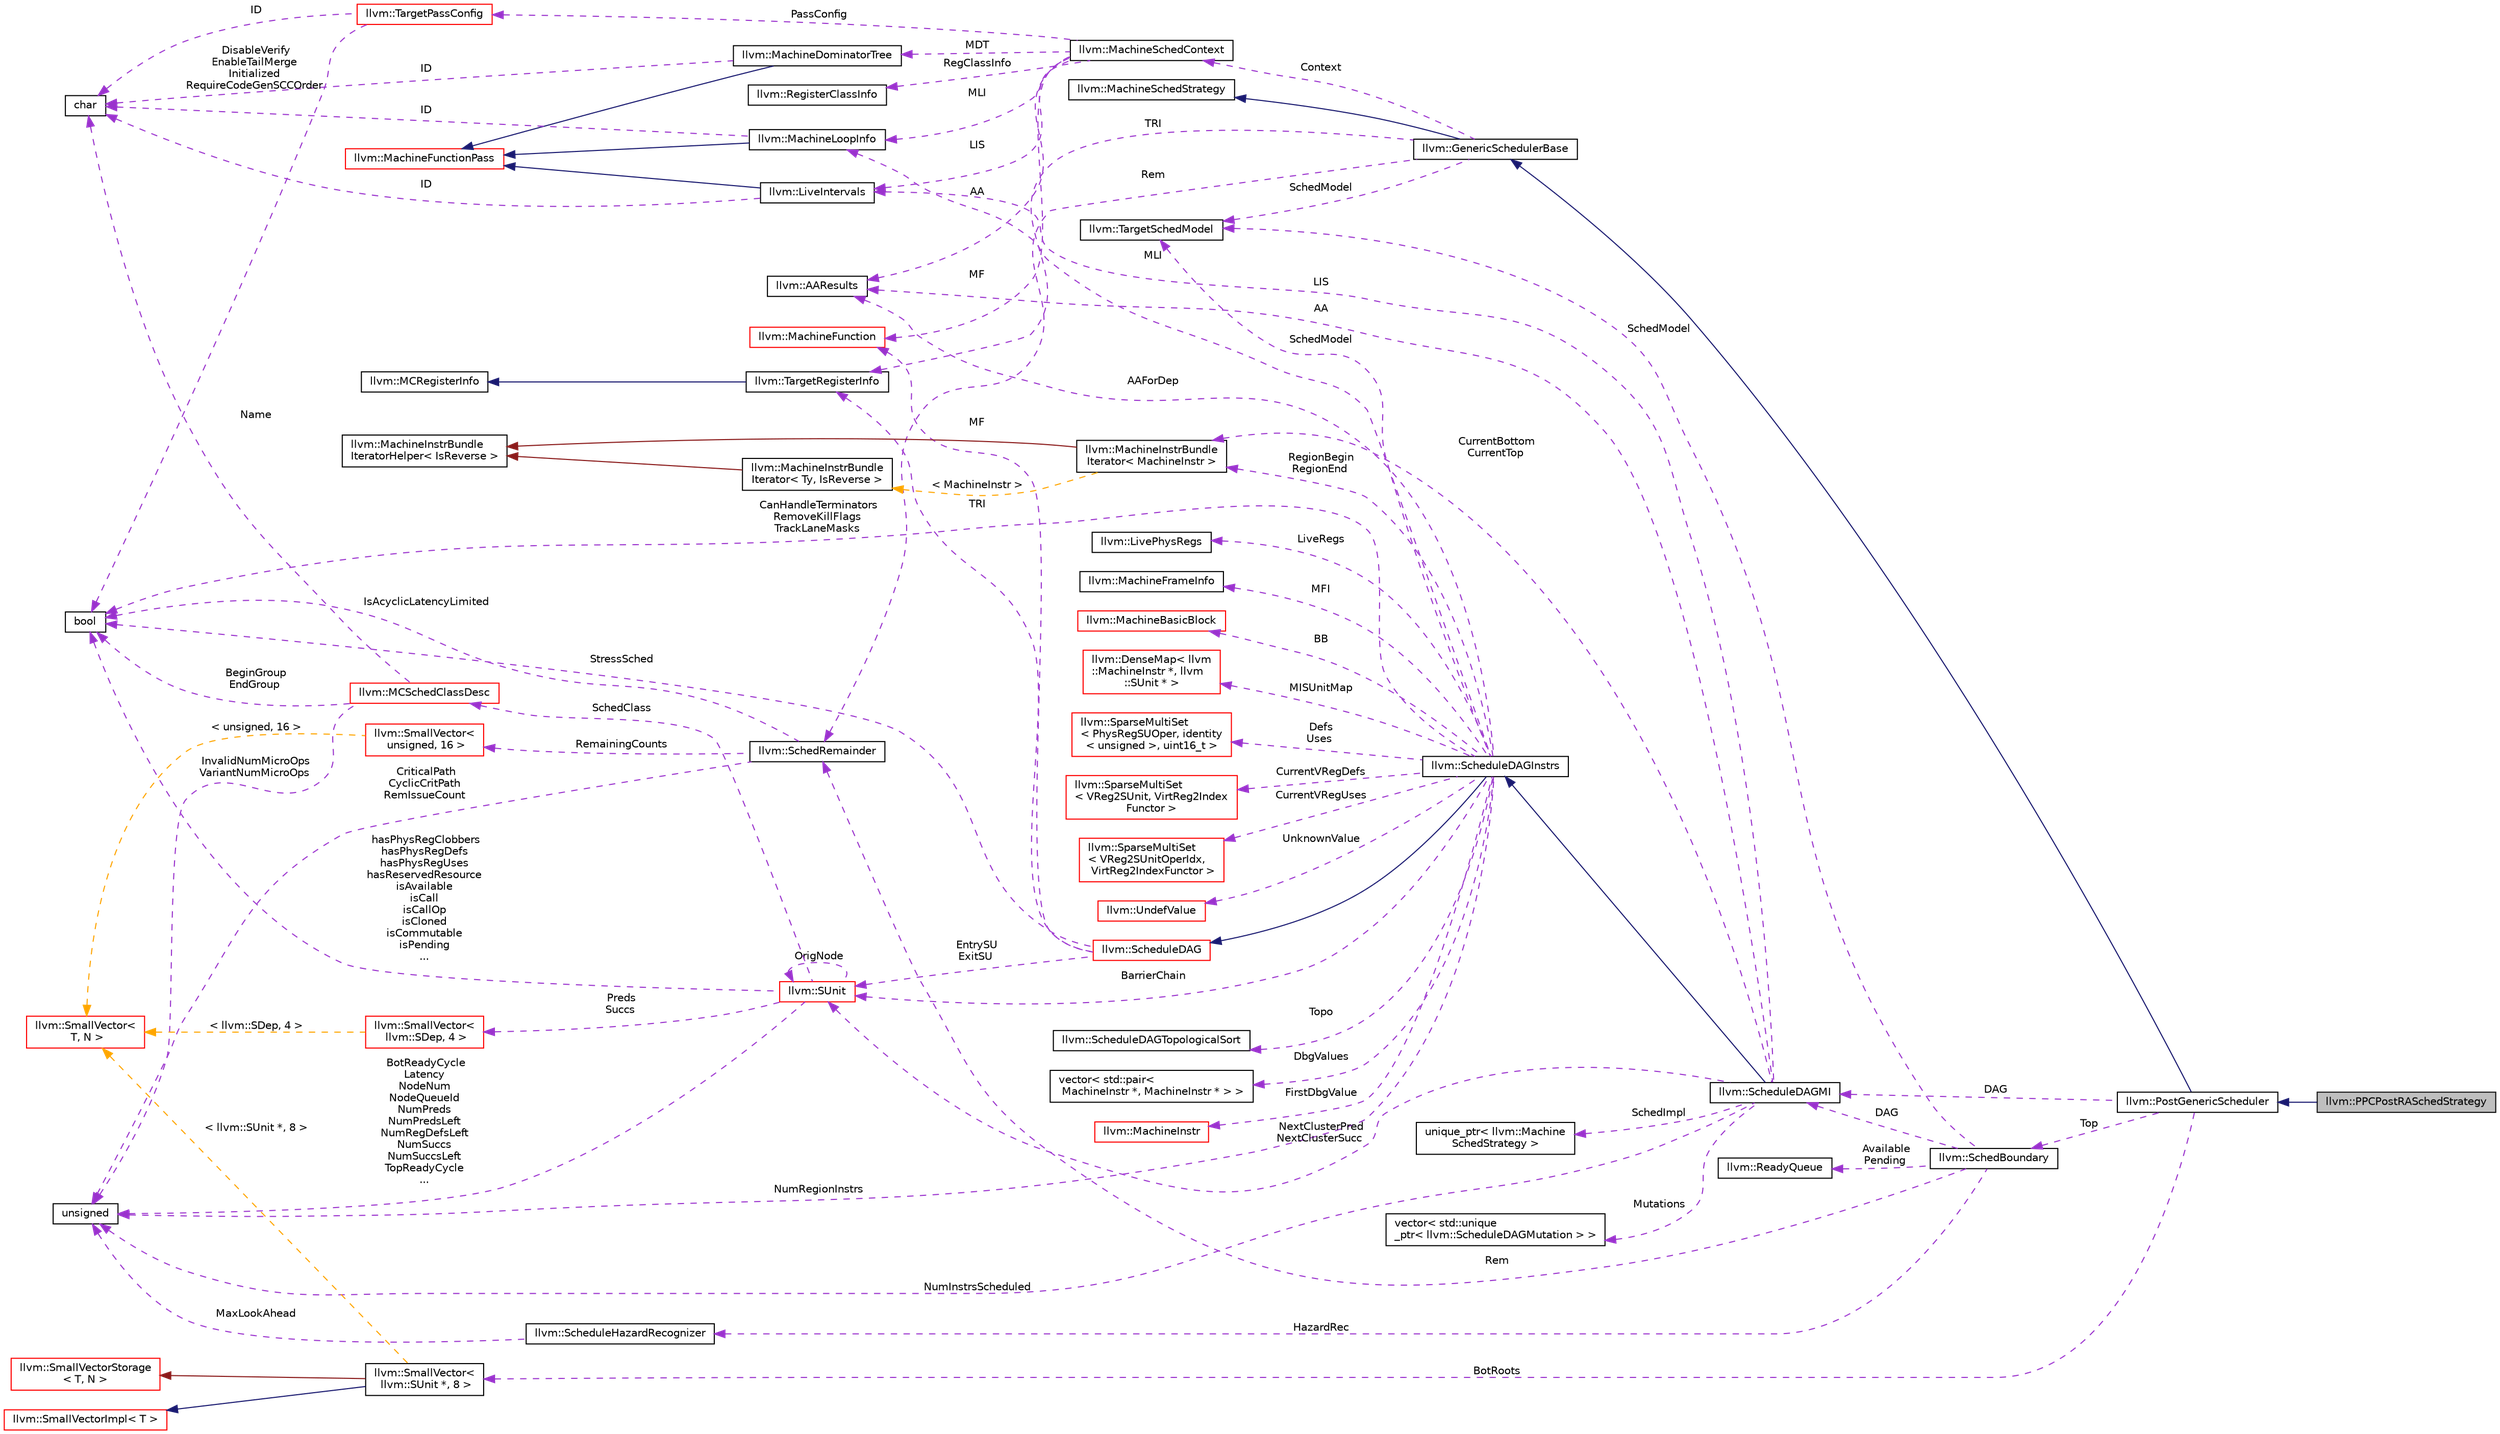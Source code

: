 digraph "llvm::PPCPostRASchedStrategy"
{
 // LATEX_PDF_SIZE
  bgcolor="transparent";
  edge [fontname="Helvetica",fontsize="10",labelfontname="Helvetica",labelfontsize="10"];
  node [fontname="Helvetica",fontsize="10",shape="box"];
  rankdir="LR";
  Node1 [label="llvm::PPCPostRASchedStrategy",height=0.2,width=0.4,color="black", fillcolor="grey75", style="filled", fontcolor="black",tooltip="A MachineSchedStrategy implementation for PowerPC post RA scheduling."];
  Node2 -> Node1 [dir="back",color="midnightblue",fontsize="10",style="solid",fontname="Helvetica"];
  Node2 [label="llvm::PostGenericScheduler",height=0.2,width=0.4,color="black",URL="$classllvm_1_1PostGenericScheduler.html",tooltip="PostGenericScheduler - Interface to the scheduling algorithm used by ScheduleDAGMI."];
  Node3 -> Node2 [dir="back",color="midnightblue",fontsize="10",style="solid",fontname="Helvetica"];
  Node3 [label="llvm::GenericSchedulerBase",height=0.2,width=0.4,color="black",URL="$classllvm_1_1GenericSchedulerBase.html",tooltip="Base class for GenericScheduler."];
  Node4 -> Node3 [dir="back",color="midnightblue",fontsize="10",style="solid",fontname="Helvetica"];
  Node4 [label="llvm::MachineSchedStrategy",height=0.2,width=0.4,color="black",URL="$classllvm_1_1MachineSchedStrategy.html",tooltip="MachineSchedStrategy - Interface to the scheduling algorithm used by ScheduleDAGMI."];
  Node5 -> Node3 [dir="back",color="darkorchid3",fontsize="10",style="dashed",label=" Context" ,fontname="Helvetica"];
  Node5 [label="llvm::MachineSchedContext",height=0.2,width=0.4,color="black",URL="$structllvm_1_1MachineSchedContext.html",tooltip="MachineSchedContext provides enough context from the MachineScheduler pass for the target to instanti..."];
  Node6 -> Node5 [dir="back",color="darkorchid3",fontsize="10",style="dashed",label=" MF" ,fontname="Helvetica"];
  Node6 [label="llvm::MachineFunction",height=0.2,width=0.4,color="red",URL="$classllvm_1_1MachineFunction.html",tooltip=" "];
  Node23 -> Node5 [dir="back",color="darkorchid3",fontsize="10",style="dashed",label=" MLI" ,fontname="Helvetica"];
  Node23 [label="llvm::MachineLoopInfo",height=0.2,width=0.4,color="black",URL="$classllvm_1_1MachineLoopInfo.html",tooltip=" "];
  Node24 -> Node23 [dir="back",color="midnightblue",fontsize="10",style="solid",fontname="Helvetica"];
  Node24 [label="llvm::MachineFunctionPass",height=0.2,width=0.4,color="red",URL="$classllvm_1_1MachineFunctionPass.html",tooltip="MachineFunctionPass - This class adapts the FunctionPass interface to allow convenient creation of pa..."];
  Node17 -> Node23 [dir="back",color="darkorchid3",fontsize="10",style="dashed",label=" ID" ,fontname="Helvetica"];
  Node17 [label="char",height=0.2,width=0.4,color="black",URL="$classchar.html",tooltip=" "];
  Node27 -> Node5 [dir="back",color="darkorchid3",fontsize="10",style="dashed",label=" MDT" ,fontname="Helvetica"];
  Node27 [label="llvm::MachineDominatorTree",height=0.2,width=0.4,color="black",URL="$classllvm_1_1MachineDominatorTree.html",tooltip="DominatorTree Class - Concrete subclass of DominatorTreeBase that is used to compute a normal dominat..."];
  Node24 -> Node27 [dir="back",color="midnightblue",fontsize="10",style="solid",fontname="Helvetica"];
  Node17 -> Node27 [dir="back",color="darkorchid3",fontsize="10",style="dashed",label=" ID" ,fontname="Helvetica"];
  Node28 -> Node5 [dir="back",color="darkorchid3",fontsize="10",style="dashed",label=" PassConfig" ,fontname="Helvetica"];
  Node28 [label="llvm::TargetPassConfig",height=0.2,width=0.4,color="red",URL="$classllvm_1_1TargetPassConfig.html",tooltip="Target-Independent Code Generator Pass Configuration Options."];
  Node55 -> Node28 [dir="back",color="darkorchid3",fontsize="10",style="dashed",label=" DisableVerify\nEnableTailMerge\nInitialized\nRequireCodeGenSCCOrder" ,fontname="Helvetica"];
  Node55 [label="bool",height=0.2,width=0.4,color="black",URL="$classbool.html",tooltip=" "];
  Node17 -> Node28 [dir="back",color="darkorchid3",fontsize="10",style="dashed",label=" ID" ,fontname="Helvetica"];
  Node67 -> Node5 [dir="back",color="darkorchid3",fontsize="10",style="dashed",label=" AA" ,fontname="Helvetica"];
  Node67 [label="llvm::AAResults",height=0.2,width=0.4,color="black",URL="$classllvm_1_1AAResults.html",tooltip=" "];
  Node68 -> Node5 [dir="back",color="darkorchid3",fontsize="10",style="dashed",label=" LIS" ,fontname="Helvetica"];
  Node68 [label="llvm::LiveIntervals",height=0.2,width=0.4,color="black",URL="$classllvm_1_1LiveIntervals.html",tooltip=" "];
  Node24 -> Node68 [dir="back",color="midnightblue",fontsize="10",style="solid",fontname="Helvetica"];
  Node17 -> Node68 [dir="back",color="darkorchid3",fontsize="10",style="dashed",label=" ID" ,fontname="Helvetica"];
  Node69 -> Node5 [dir="back",color="darkorchid3",fontsize="10",style="dashed",label=" RegClassInfo" ,fontname="Helvetica"];
  Node69 [label="llvm::RegisterClassInfo",height=0.2,width=0.4,color="black",URL="$classllvm_1_1RegisterClassInfo.html",tooltip=" "];
  Node70 -> Node3 [dir="back",color="darkorchid3",fontsize="10",style="dashed",label=" SchedModel" ,fontname="Helvetica"];
  Node70 [label="llvm::TargetSchedModel",height=0.2,width=0.4,color="black",URL="$classllvm_1_1TargetSchedModel.html",tooltip="Provide an instruction scheduling machine model to CodeGen passes."];
  Node71 -> Node3 [dir="back",color="darkorchid3",fontsize="10",style="dashed",label=" TRI" ,fontname="Helvetica"];
  Node71 [label="llvm::TargetRegisterInfo",height=0.2,width=0.4,color="black",URL="$classllvm_1_1TargetRegisterInfo.html",tooltip="TargetRegisterInfo base class - We assume that the target defines a static array of TargetRegisterDes..."];
  Node72 -> Node71 [dir="back",color="midnightblue",fontsize="10",style="solid",fontname="Helvetica"];
  Node72 [label="llvm::MCRegisterInfo",height=0.2,width=0.4,color="black",URL="$classllvm_1_1MCRegisterInfo.html",tooltip="MCRegisterInfo base class - We assume that the target defines a static array of MCRegisterDesc object..."];
  Node73 -> Node3 [dir="back",color="darkorchid3",fontsize="10",style="dashed",label=" Rem" ,fontname="Helvetica"];
  Node73 [label="llvm::SchedRemainder",height=0.2,width=0.4,color="black",URL="$structllvm_1_1SchedRemainder.html",tooltip="Summarize the unscheduled region."];
  Node13 -> Node73 [dir="back",color="darkorchid3",fontsize="10",style="dashed",label=" CriticalPath\nCyclicCritPath\nRemIssueCount" ,fontname="Helvetica"];
  Node13 [label="unsigned",height=0.2,width=0.4,color="black",URL="$classunsigned.html",tooltip=" "];
  Node55 -> Node73 [dir="back",color="darkorchid3",fontsize="10",style="dashed",label=" IsAcyclicLatencyLimited" ,fontname="Helvetica"];
  Node74 -> Node73 [dir="back",color="darkorchid3",fontsize="10",style="dashed",label=" RemainingCounts" ,fontname="Helvetica"];
  Node74 [label="llvm::SmallVector\<\l unsigned, 16 \>",height=0.2,width=0.4,color="red",URL="$classllvm_1_1SmallVector.html",tooltip=" "];
  Node20 -> Node74 [dir="back",color="orange",fontsize="10",style="dashed",label=" \< unsigned, 16 \>" ,fontname="Helvetica"];
  Node20 [label="llvm::SmallVector\<\l T, N \>",height=0.2,width=0.4,color="red",URL="$classllvm_1_1SmallVector.html",tooltip="This is a 'vector' (really, a variable-sized array), optimized for the case when the array is small."];
  Node77 -> Node2 [dir="back",color="darkorchid3",fontsize="10",style="dashed",label=" DAG" ,fontname="Helvetica"];
  Node77 [label="llvm::ScheduleDAGMI",height=0.2,width=0.4,color="black",URL="$classllvm_1_1ScheduleDAGMI.html",tooltip="ScheduleDAGMI is an implementation of ScheduleDAGInstrs that simply schedules machine instructions ac..."];
  Node78 -> Node77 [dir="back",color="midnightblue",fontsize="10",style="solid",fontname="Helvetica"];
  Node78 [label="llvm::ScheduleDAGInstrs",height=0.2,width=0.4,color="black",URL="$classllvm_1_1ScheduleDAGInstrs.html",tooltip="A ScheduleDAG for scheduling lists of MachineInstr."];
  Node79 -> Node78 [dir="back",color="midnightblue",fontsize="10",style="solid",fontname="Helvetica"];
  Node79 [label="llvm::ScheduleDAG",height=0.2,width=0.4,color="red",URL="$classllvm_1_1ScheduleDAG.html",tooltip=" "];
  Node71 -> Node79 [dir="back",color="darkorchid3",fontsize="10",style="dashed",label=" TRI" ,fontname="Helvetica"];
  Node6 -> Node79 [dir="back",color="darkorchid3",fontsize="10",style="dashed",label=" MF" ,fontname="Helvetica"];
  Node84 -> Node79 [dir="back",color="darkorchid3",fontsize="10",style="dashed",label=" EntrySU\nExitSU" ,fontname="Helvetica"];
  Node84 [label="llvm::SUnit",height=0.2,width=0.4,color="red",URL="$classllvm_1_1SUnit.html",tooltip="Scheduling unit. This is a node in the scheduling DAG."];
  Node84 -> Node84 [dir="back",color="darkorchid3",fontsize="10",style="dashed",label=" OrigNode" ,fontname="Helvetica"];
  Node85 -> Node84 [dir="back",color="darkorchid3",fontsize="10",style="dashed",label=" SchedClass" ,fontname="Helvetica"];
  Node85 [label="llvm::MCSchedClassDesc",height=0.2,width=0.4,color="red",URL="$structllvm_1_1MCSchedClassDesc.html",tooltip="Summarize the scheduling resources required for an instruction of a particular scheduling class."];
  Node13 -> Node85 [dir="back",color="darkorchid3",fontsize="10",style="dashed",label=" InvalidNumMicroOps\nVariantNumMicroOps" ,fontname="Helvetica"];
  Node17 -> Node85 [dir="back",color="darkorchid3",fontsize="10",style="dashed",label=" Name" ,fontname="Helvetica"];
  Node55 -> Node85 [dir="back",color="darkorchid3",fontsize="10",style="dashed",label=" BeginGroup\nEndGroup" ,fontname="Helvetica"];
  Node87 -> Node84 [dir="back",color="darkorchid3",fontsize="10",style="dashed",label=" Preds\nSuccs" ,fontname="Helvetica"];
  Node87 [label="llvm::SmallVector\<\l llvm::SDep, 4 \>",height=0.2,width=0.4,color="red",URL="$classllvm_1_1SmallVector.html",tooltip=" "];
  Node20 -> Node87 [dir="back",color="orange",fontsize="10",style="dashed",label=" \< llvm::SDep, 4 \>" ,fontname="Helvetica"];
  Node13 -> Node84 [dir="back",color="darkorchid3",fontsize="10",style="dashed",label=" BotReadyCycle\nLatency\nNodeNum\nNodeQueueId\nNumPreds\nNumPredsLeft\nNumRegDefsLeft\nNumSuccs\nNumSuccsLeft\nTopReadyCycle\n..." ,fontname="Helvetica"];
  Node55 -> Node84 [dir="back",color="darkorchid3",fontsize="10",style="dashed",label=" hasPhysRegClobbers\nhasPhysRegDefs\nhasPhysRegUses\nhasReservedResource\nisAvailable\nisCall\nisCallOp\nisCloned\nisCommutable\nisPending\n..." ,fontname="Helvetica"];
  Node55 -> Node79 [dir="back",color="darkorchid3",fontsize="10",style="dashed",label=" StressSched" ,fontname="Helvetica"];
  Node23 -> Node78 [dir="back",color="darkorchid3",fontsize="10",style="dashed",label=" MLI" ,fontname="Helvetica"];
  Node100 -> Node78 [dir="back",color="darkorchid3",fontsize="10",style="dashed",label=" MFI" ,fontname="Helvetica"];
  Node100 [label="llvm::MachineFrameInfo",height=0.2,width=0.4,color="black",URL="$classllvm_1_1MachineFrameInfo.html",tooltip="The MachineFrameInfo class represents an abstract stack frame until prolog/epilog code is inserted."];
  Node70 -> Node78 [dir="back",color="darkorchid3",fontsize="10",style="dashed",label=" SchedModel" ,fontname="Helvetica"];
  Node55 -> Node78 [dir="back",color="darkorchid3",fontsize="10",style="dashed",label=" CanHandleTerminators\nRemoveKillFlags\nTrackLaneMasks" ,fontname="Helvetica"];
  Node101 -> Node78 [dir="back",color="darkorchid3",fontsize="10",style="dashed",label=" BB" ,fontname="Helvetica"];
  Node101 [label="llvm::MachineBasicBlock",height=0.2,width=0.4,color="red",URL="$classllvm_1_1MachineBasicBlock.html",tooltip=" "];
  Node111 -> Node78 [dir="back",color="darkorchid3",fontsize="10",style="dashed",label=" RegionBegin\nRegionEnd" ,fontname="Helvetica"];
  Node111 [label="llvm::MachineInstrBundle\lIterator\< MachineInstr \>",height=0.2,width=0.4,color="black",URL="$classllvm_1_1MachineInstrBundleIterator.html",tooltip=" "];
  Node112 -> Node111 [dir="back",color="firebrick4",fontsize="10",style="solid",fontname="Helvetica"];
  Node112 [label="llvm::MachineInstrBundle\lIteratorHelper\< IsReverse \>",height=0.2,width=0.4,color="black",URL="$structllvm_1_1MachineInstrBundleIteratorHelper.html",tooltip=" "];
  Node113 -> Node111 [dir="back",color="orange",fontsize="10",style="dashed",label=" \< MachineInstr \>" ,fontname="Helvetica"];
  Node113 [label="llvm::MachineInstrBundle\lIterator\< Ty, IsReverse \>",height=0.2,width=0.4,color="black",URL="$classllvm_1_1MachineInstrBundleIterator.html",tooltip="MachineBasicBlock iterator that automatically skips over MIs that are inside bundles (i...."];
  Node112 -> Node113 [dir="back",color="firebrick4",fontsize="10",style="solid",fontname="Helvetica"];
  Node13 -> Node78 [dir="back",color="darkorchid3",fontsize="10",style="dashed",label=" NumRegionInstrs" ,fontname="Helvetica"];
  Node114 -> Node78 [dir="back",color="darkorchid3",fontsize="10",style="dashed",label=" MISUnitMap" ,fontname="Helvetica"];
  Node114 [label="llvm::DenseMap\< llvm\l::MachineInstr *, llvm\l::SUnit * \>",height=0.2,width=0.4,color="red",URL="$classllvm_1_1DenseMap.html",tooltip=" "];
  Node116 -> Node78 [dir="back",color="darkorchid3",fontsize="10",style="dashed",label=" Defs\nUses" ,fontname="Helvetica"];
  Node116 [label="llvm::SparseMultiSet\l\< PhysRegSUOper, identity\l\< unsigned \>, uint16_t \>",height=0.2,width=0.4,color="red",URL="$classllvm_1_1SparseMultiSet.html",tooltip=" "];
  Node118 -> Node78 [dir="back",color="darkorchid3",fontsize="10",style="dashed",label=" CurrentVRegDefs" ,fontname="Helvetica"];
  Node118 [label="llvm::SparseMultiSet\l\< VReg2SUnit, VirtReg2Index\lFunctor \>",height=0.2,width=0.4,color="red",URL="$classllvm_1_1SparseMultiSet.html",tooltip=" "];
  Node119 -> Node78 [dir="back",color="darkorchid3",fontsize="10",style="dashed",label=" CurrentVRegUses" ,fontname="Helvetica"];
  Node119 [label="llvm::SparseMultiSet\l\< VReg2SUnitOperIdx,\l VirtReg2IndexFunctor \>",height=0.2,width=0.4,color="red",URL="$classllvm_1_1SparseMultiSet.html",tooltip=" "];
  Node67 -> Node78 [dir="back",color="darkorchid3",fontsize="10",style="dashed",label=" AAForDep" ,fontname="Helvetica"];
  Node84 -> Node78 [dir="back",color="darkorchid3",fontsize="10",style="dashed",label=" BarrierChain" ,fontname="Helvetica"];
  Node120 -> Node78 [dir="back",color="darkorchid3",fontsize="10",style="dashed",label=" UnknownValue" ,fontname="Helvetica"];
  Node120 [label="llvm::UndefValue",height=0.2,width=0.4,color="red",URL="$classllvm_1_1UndefValue.html",tooltip="'undef' values are things that do not have specified contents."];
  Node125 -> Node78 [dir="back",color="darkorchid3",fontsize="10",style="dashed",label=" Topo" ,fontname="Helvetica"];
  Node125 [label="llvm::ScheduleDAGTopologicalSort",height=0.2,width=0.4,color="black",URL="$classllvm_1_1ScheduleDAGTopologicalSort.html",tooltip="This class can compute a topological ordering for SUnits and provides methods for dynamically updatin..."];
  Node126 -> Node78 [dir="back",color="darkorchid3",fontsize="10",style="dashed",label=" DbgValues" ,fontname="Helvetica"];
  Node126 [label="vector\< std::pair\<\l MachineInstr *, MachineInstr * \> \>",height=0.2,width=0.4,color="black",tooltip=" "];
  Node127 -> Node78 [dir="back",color="darkorchid3",fontsize="10",style="dashed",label=" FirstDbgValue" ,fontname="Helvetica"];
  Node127 [label="llvm::MachineInstr",height=0.2,width=0.4,color="red",URL="$classllvm_1_1MachineInstr.html",tooltip="Representation of each machine instruction."];
  Node130 -> Node78 [dir="back",color="darkorchid3",fontsize="10",style="dashed",label=" LiveRegs" ,fontname="Helvetica"];
  Node130 [label="llvm::LivePhysRegs",height=0.2,width=0.4,color="black",URL="$classllvm_1_1LivePhysRegs.html",tooltip="A set of physical registers with utility functions to track liveness when walking backward/forward th..."];
  Node67 -> Node77 [dir="back",color="darkorchid3",fontsize="10",style="dashed",label=" AA" ,fontname="Helvetica"];
  Node68 -> Node77 [dir="back",color="darkorchid3",fontsize="10",style="dashed",label=" LIS" ,fontname="Helvetica"];
  Node131 -> Node77 [dir="back",color="darkorchid3",fontsize="10",style="dashed",label=" SchedImpl" ,fontname="Helvetica"];
  Node131 [label="unique_ptr\< llvm::Machine\lSchedStrategy \>",height=0.2,width=0.4,color="black",tooltip=" "];
  Node132 -> Node77 [dir="back",color="darkorchid3",fontsize="10",style="dashed",label=" Mutations" ,fontname="Helvetica"];
  Node132 [label="vector\< std::unique\l_ptr\< llvm::ScheduleDAGMutation \> \>",height=0.2,width=0.4,color="black",tooltip=" "];
  Node111 -> Node77 [dir="back",color="darkorchid3",fontsize="10",style="dashed",label=" CurrentBottom\nCurrentTop" ,fontname="Helvetica"];
  Node84 -> Node77 [dir="back",color="darkorchid3",fontsize="10",style="dashed",label=" NextClusterPred\nNextClusterSucc" ,fontname="Helvetica"];
  Node13 -> Node77 [dir="back",color="darkorchid3",fontsize="10",style="dashed",label=" NumInstrsScheduled" ,fontname="Helvetica"];
  Node133 -> Node2 [dir="back",color="darkorchid3",fontsize="10",style="dashed",label=" Top" ,fontname="Helvetica"];
  Node133 [label="llvm::SchedBoundary",height=0.2,width=0.4,color="black",URL="$classllvm_1_1SchedBoundary.html",tooltip="Each Scheduling boundary is associated with ready queues."];
  Node77 -> Node133 [dir="back",color="darkorchid3",fontsize="10",style="dashed",label=" DAG" ,fontname="Helvetica"];
  Node70 -> Node133 [dir="back",color="darkorchid3",fontsize="10",style="dashed",label=" SchedModel" ,fontname="Helvetica"];
  Node73 -> Node133 [dir="back",color="darkorchid3",fontsize="10",style="dashed",label=" Rem" ,fontname="Helvetica"];
  Node134 -> Node133 [dir="back",color="darkorchid3",fontsize="10",style="dashed",label=" Available\nPending" ,fontname="Helvetica"];
  Node134 [label="llvm::ReadyQueue",height=0.2,width=0.4,color="black",URL="$classllvm_1_1ReadyQueue.html",tooltip="Helpers for implementing custom MachineSchedStrategy classes."];
  Node135 -> Node133 [dir="back",color="darkorchid3",fontsize="10",style="dashed",label=" HazardRec" ,fontname="Helvetica"];
  Node135 [label="llvm::ScheduleHazardRecognizer",height=0.2,width=0.4,color="black",URL="$classllvm_1_1ScheduleHazardRecognizer.html",tooltip="HazardRecognizer - This determines whether or not an instruction can be issued this cycle,..."];
  Node13 -> Node135 [dir="back",color="darkorchid3",fontsize="10",style="dashed",label=" MaxLookAhead" ,fontname="Helvetica"];
  Node136 -> Node2 [dir="back",color="darkorchid3",fontsize="10",style="dashed",label=" BotRoots" ,fontname="Helvetica"];
  Node136 [label="llvm::SmallVector\<\l llvm::SUnit *, 8 \>",height=0.2,width=0.4,color="black",URL="$classllvm_1_1SmallVector.html",tooltip=" "];
  Node137 -> Node136 [dir="back",color="midnightblue",fontsize="10",style="solid",fontname="Helvetica"];
  Node137 [label="llvm::SmallVectorImpl\< T \>",height=0.2,width=0.4,color="red",URL="$classllvm_1_1SmallVectorImpl.html",tooltip="This class consists of common code factored out of the SmallVector class to reduce code duplication b..."];
  Node138 -> Node136 [dir="back",color="firebrick4",fontsize="10",style="solid",fontname="Helvetica"];
  Node138 [label="llvm::SmallVectorStorage\l\< T, N \>",height=0.2,width=0.4,color="red",URL="$structllvm_1_1SmallVectorStorage.html",tooltip="Storage for the SmallVector elements."];
  Node20 -> Node136 [dir="back",color="orange",fontsize="10",style="dashed",label=" \< llvm::SUnit *, 8 \>" ,fontname="Helvetica"];
}
